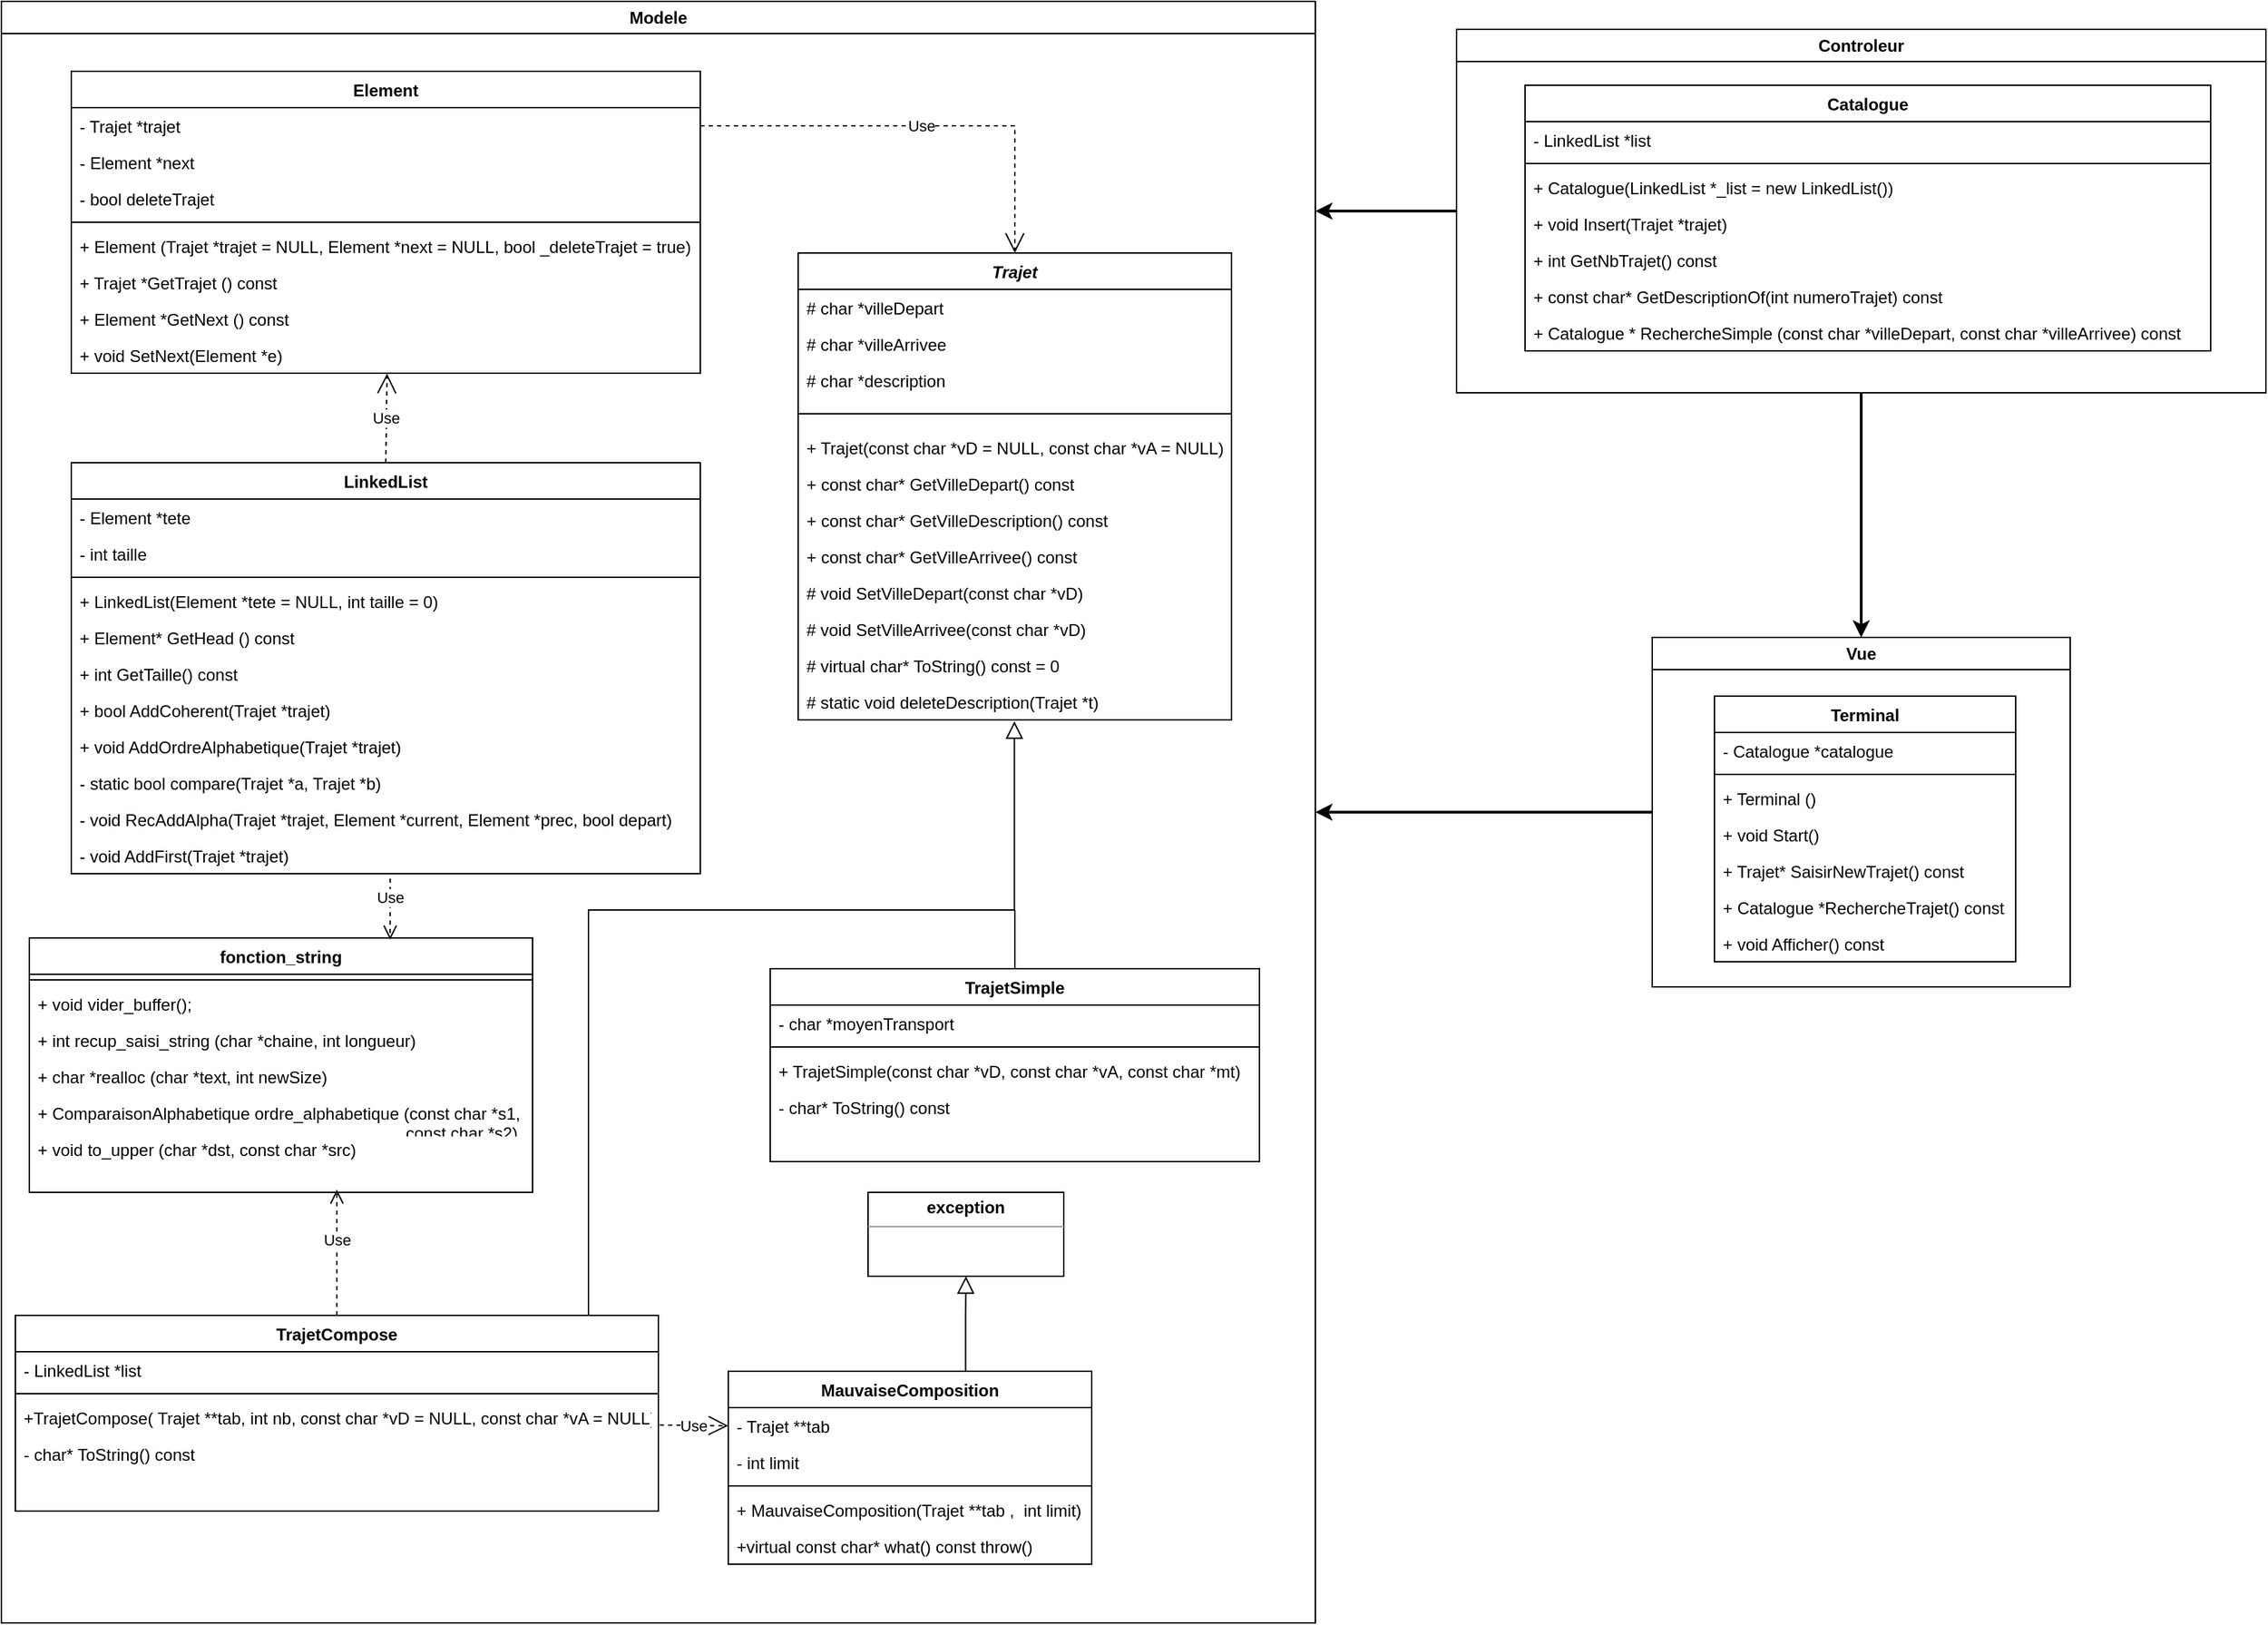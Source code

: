 <mxfile version="20.6.2" type="github">
  <diagram id="C5RBs43oDa-KdzZeNtuy" name="Page-1">
    <mxGraphModel dx="1917" dy="1293" grid="1" gridSize="10" guides="1" tooltips="1" connect="1" arrows="1" fold="1" page="1" pageScale="1" pageWidth="827" pageHeight="1169" math="0" shadow="0">
      <root>
        <mxCell id="WIyWlLk6GJQsqaUBKTNV-0" />
        <mxCell id="WIyWlLk6GJQsqaUBKTNV-1" parent="WIyWlLk6GJQsqaUBKTNV-0" />
        <mxCell id="O0NE5KoFi3yu0r8WQwXz-93" value="Modele" style="swimlane;whiteSpace=wrap;html=1;" parent="WIyWlLk6GJQsqaUBKTNV-1" vertex="1">
          <mxGeometry width="940" height="1160" as="geometry" />
        </mxCell>
        <mxCell id="zkfFHV4jXpPFQw0GAbJ--0" value="Trajet" style="swimlane;fontStyle=3;align=center;verticalAlign=top;childLayout=stackLayout;horizontal=1;startSize=26;horizontalStack=0;resizeParent=1;resizeLast=0;collapsible=1;marginBottom=0;rounded=0;shadow=0;strokeWidth=1;" parent="O0NE5KoFi3yu0r8WQwXz-93" vertex="1">
          <mxGeometry x="570" y="180" width="310" height="334" as="geometry">
            <mxRectangle x="230" y="140" width="160" height="26" as="alternateBounds" />
          </mxGeometry>
        </mxCell>
        <mxCell id="zkfFHV4jXpPFQw0GAbJ--1" value="# char *villeDepart" style="text;align=left;verticalAlign=top;spacingLeft=4;spacingRight=4;overflow=hidden;rotatable=0;points=[[0,0.5],[1,0.5]];portConstraint=eastwest;" parent="zkfFHV4jXpPFQw0GAbJ--0" vertex="1">
          <mxGeometry y="26" width="310" height="26" as="geometry" />
        </mxCell>
        <mxCell id="zkfFHV4jXpPFQw0GAbJ--2" value="# char *villeArrivee" style="text;align=left;verticalAlign=top;spacingLeft=4;spacingRight=4;overflow=hidden;rotatable=0;points=[[0,0.5],[1,0.5]];portConstraint=eastwest;rounded=0;shadow=0;html=0;" parent="zkfFHV4jXpPFQw0GAbJ--0" vertex="1">
          <mxGeometry y="52" width="310" height="26" as="geometry" />
        </mxCell>
        <mxCell id="O0NE5KoFi3yu0r8WQwXz-0" value="# char *description" style="text;align=left;verticalAlign=top;spacingLeft=4;spacingRight=4;overflow=hidden;rotatable=0;points=[[0,0.5],[1,0.5]];portConstraint=eastwest;rounded=0;shadow=0;html=0;" parent="zkfFHV4jXpPFQw0GAbJ--0" vertex="1">
          <mxGeometry y="78" width="310" height="26" as="geometry" />
        </mxCell>
        <mxCell id="zkfFHV4jXpPFQw0GAbJ--4" value="" style="line;html=1;strokeWidth=1;align=left;verticalAlign=middle;spacingTop=-1;spacingLeft=3;spacingRight=3;rotatable=0;labelPosition=right;points=[];portConstraint=eastwest;" parent="zkfFHV4jXpPFQw0GAbJ--0" vertex="1">
          <mxGeometry y="104" width="310" height="22" as="geometry" />
        </mxCell>
        <mxCell id="O0NE5KoFi3yu0r8WQwXz-17" value="+ Trajet(const char *vD = NULL, const char *vA = NULL)" style="text;align=left;verticalAlign=top;spacingLeft=4;spacingRight=4;overflow=hidden;rotatable=0;points=[[0,0.5],[1,0.5]];portConstraint=eastwest;" parent="zkfFHV4jXpPFQw0GAbJ--0" vertex="1">
          <mxGeometry y="126" width="310" height="26" as="geometry" />
        </mxCell>
        <mxCell id="zkfFHV4jXpPFQw0GAbJ--5" value="+ const char* GetVilleDepart() const" style="text;align=left;verticalAlign=top;spacingLeft=4;spacingRight=4;overflow=hidden;rotatable=0;points=[[0,0.5],[1,0.5]];portConstraint=eastwest;" parent="zkfFHV4jXpPFQw0GAbJ--0" vertex="1">
          <mxGeometry y="152" width="310" height="26" as="geometry" />
        </mxCell>
        <mxCell id="O0NE5KoFi3yu0r8WQwXz-16" value="+ const char* GetVilleDescription() const" style="text;align=left;verticalAlign=top;spacingLeft=4;spacingRight=4;overflow=hidden;rotatable=0;points=[[0,0.5],[1,0.5]];portConstraint=eastwest;" parent="zkfFHV4jXpPFQw0GAbJ--0" vertex="1">
          <mxGeometry y="178" width="310" height="26" as="geometry" />
        </mxCell>
        <mxCell id="O0NE5KoFi3yu0r8WQwXz-15" value="+ const char* GetVilleArrivee() const" style="text;align=left;verticalAlign=top;spacingLeft=4;spacingRight=4;overflow=hidden;rotatable=0;points=[[0,0.5],[1,0.5]];portConstraint=eastwest;" parent="zkfFHV4jXpPFQw0GAbJ--0" vertex="1">
          <mxGeometry y="204" width="310" height="26" as="geometry" />
        </mxCell>
        <mxCell id="O0NE5KoFi3yu0r8WQwXz-19" value="# void SetVilleDepart(const char *vD)" style="text;align=left;verticalAlign=top;spacingLeft=4;spacingRight=4;overflow=hidden;rotatable=0;points=[[0,0.5],[1,0.5]];portConstraint=eastwest;" parent="zkfFHV4jXpPFQw0GAbJ--0" vertex="1">
          <mxGeometry y="230" width="310" height="26" as="geometry" />
        </mxCell>
        <mxCell id="O0NE5KoFi3yu0r8WQwXz-20" value="# void SetVilleArrivee(const char *vD)" style="text;align=left;verticalAlign=top;spacingLeft=4;spacingRight=4;overflow=hidden;rotatable=0;points=[[0,0.5],[1,0.5]];portConstraint=eastwest;" parent="zkfFHV4jXpPFQw0GAbJ--0" vertex="1">
          <mxGeometry y="256" width="310" height="26" as="geometry" />
        </mxCell>
        <mxCell id="O0NE5KoFi3yu0r8WQwXz-18" value="# virtual char* ToString() const = 0" style="text;align=left;verticalAlign=top;spacingLeft=4;spacingRight=4;overflow=hidden;rotatable=0;points=[[0,0.5],[1,0.5]];portConstraint=eastwest;" parent="zkfFHV4jXpPFQw0GAbJ--0" vertex="1">
          <mxGeometry y="282" width="310" height="26" as="geometry" />
        </mxCell>
        <mxCell id="O0NE5KoFi3yu0r8WQwXz-21" value="# static void deleteDescription(Trajet *t)" style="text;align=left;verticalAlign=top;spacingLeft=4;spacingRight=4;overflow=hidden;rotatable=0;points=[[0,0.5],[1,0.5]];portConstraint=eastwest;" parent="zkfFHV4jXpPFQw0GAbJ--0" vertex="1">
          <mxGeometry y="308" width="310" height="26" as="geometry" />
        </mxCell>
        <mxCell id="f7l-6d_Razl2nAT0lJEb-12" value="Element" style="swimlane;fontStyle=1;childLayout=stackLayout;horizontal=1;startSize=26;fillColor=none;horizontalStack=0;resizeParent=1;resizeParentMax=0;resizeLast=0;collapsible=1;marginBottom=0;" parent="O0NE5KoFi3yu0r8WQwXz-93" vertex="1">
          <mxGeometry x="50" y="50" width="450" height="216" as="geometry" />
        </mxCell>
        <mxCell id="f7l-6d_Razl2nAT0lJEb-13" value="- Trajet *trajet" style="text;strokeColor=none;fillColor=none;align=left;verticalAlign=top;spacingLeft=4;spacingRight=4;overflow=hidden;rotatable=0;points=[[0,0.5],[1,0.5]];portConstraint=eastwest;" parent="f7l-6d_Razl2nAT0lJEb-12" vertex="1">
          <mxGeometry y="26" width="450" height="26" as="geometry" />
        </mxCell>
        <mxCell id="f7l-6d_Razl2nAT0lJEb-14" value="- Element *next" style="text;strokeColor=none;fillColor=none;align=left;verticalAlign=top;spacingLeft=4;spacingRight=4;overflow=hidden;rotatable=0;points=[[0,0.5],[1,0.5]];portConstraint=eastwest;" parent="f7l-6d_Razl2nAT0lJEb-12" vertex="1">
          <mxGeometry y="52" width="450" height="26" as="geometry" />
        </mxCell>
        <mxCell id="duuAoM62fT6uJUBXNvHZ-1" value="- bool deleteTrajet&#xa;" style="text;strokeColor=none;fillColor=none;align=left;verticalAlign=top;spacingLeft=4;spacingRight=4;overflow=hidden;rotatable=0;points=[[0,0.5],[1,0.5]];portConstraint=eastwest;" parent="f7l-6d_Razl2nAT0lJEb-12" vertex="1">
          <mxGeometry y="78" width="450" height="26" as="geometry" />
        </mxCell>
        <mxCell id="O0NE5KoFi3yu0r8WQwXz-45" value="" style="line;strokeWidth=1;fillColor=none;align=left;verticalAlign=middle;spacingTop=-1;spacingLeft=3;spacingRight=3;rotatable=0;labelPosition=right;points=[];portConstraint=eastwest;strokeColor=inherit;" parent="f7l-6d_Razl2nAT0lJEb-12" vertex="1">
          <mxGeometry y="104" width="450" height="8" as="geometry" />
        </mxCell>
        <mxCell id="O0NE5KoFi3yu0r8WQwXz-49" value="+ Element (Trajet *trajet = NULL, Element *next = NULL, bool _deleteTrajet = true)" style="text;strokeColor=none;fillColor=none;align=left;verticalAlign=top;spacingLeft=4;spacingRight=4;overflow=hidden;rotatable=0;points=[[0,0.5],[1,0.5]];portConstraint=eastwest;" parent="f7l-6d_Razl2nAT0lJEb-12" vertex="1">
          <mxGeometry y="112" width="450" height="26" as="geometry" />
        </mxCell>
        <mxCell id="O0NE5KoFi3yu0r8WQwXz-46" value="+ Trajet *GetTrajet () const" style="text;strokeColor=none;fillColor=none;align=left;verticalAlign=top;spacingLeft=4;spacingRight=4;overflow=hidden;rotatable=0;points=[[0,0.5],[1,0.5]];portConstraint=eastwest;" parent="f7l-6d_Razl2nAT0lJEb-12" vertex="1">
          <mxGeometry y="138" width="450" height="26" as="geometry" />
        </mxCell>
        <mxCell id="O0NE5KoFi3yu0r8WQwXz-47" value="+ Element *GetNext () const" style="text;strokeColor=none;fillColor=none;align=left;verticalAlign=top;spacingLeft=4;spacingRight=4;overflow=hidden;rotatable=0;points=[[0,0.5],[1,0.5]];portConstraint=eastwest;" parent="f7l-6d_Razl2nAT0lJEb-12" vertex="1">
          <mxGeometry y="164" width="450" height="26" as="geometry" />
        </mxCell>
        <mxCell id="O0NE5KoFi3yu0r8WQwXz-48" value="+ void SetNext(Element *e)" style="text;strokeColor=none;fillColor=none;align=left;verticalAlign=top;spacingLeft=4;spacingRight=4;overflow=hidden;rotatable=0;points=[[0,0.5],[1,0.5]];portConstraint=eastwest;" parent="f7l-6d_Razl2nAT0lJEb-12" vertex="1">
          <mxGeometry y="190" width="450" height="26" as="geometry" />
        </mxCell>
        <mxCell id="_1XTQ48sJKV1QXLlIize-3" value="Use" style="endArrow=open;endSize=12;dashed=1;html=1;rounded=0;exitX=1;exitY=0.5;exitDx=0;exitDy=0;entryX=0.5;entryY=0;entryDx=0;entryDy=0;" parent="O0NE5KoFi3yu0r8WQwXz-93" source="f7l-6d_Razl2nAT0lJEb-13" target="zkfFHV4jXpPFQw0GAbJ--0" edge="1">
          <mxGeometry width="160" relative="1" as="geometry">
            <mxPoint x="510" y="450" as="sourcePoint" />
            <mxPoint x="725" y="109" as="targetPoint" />
            <Array as="points">
              <mxPoint x="725" y="89" />
            </Array>
          </mxGeometry>
        </mxCell>
        <mxCell id="O0NE5KoFi3yu0r8WQwXz-34" value="&lt;p style=&quot;margin:0px;margin-top:4px;text-align:center;&quot;&gt;&lt;b&gt;exception&lt;/b&gt;&lt;br&gt;&lt;/p&gt;&lt;hr size=&quot;1&quot;&gt;&lt;div style=&quot;height:2px;&quot;&gt;&lt;/div&gt;" style="verticalAlign=top;align=left;overflow=fill;fontSize=12;fontFamily=Helvetica;html=1;" parent="O0NE5KoFi3yu0r8WQwXz-93" vertex="1">
          <mxGeometry x="620" y="852" width="140" height="60" as="geometry" />
        </mxCell>
        <mxCell id="zkfFHV4jXpPFQw0GAbJ--6" value="TrajetSimple&#xa;" style="swimlane;fontStyle=1;align=center;verticalAlign=top;childLayout=stackLayout;horizontal=1;startSize=26;horizontalStack=0;resizeParent=1;resizeLast=0;collapsible=1;marginBottom=0;rounded=0;shadow=0;strokeWidth=1;" parent="O0NE5KoFi3yu0r8WQwXz-93" vertex="1">
          <mxGeometry x="550" y="692" width="350" height="138" as="geometry">
            <mxRectangle x="130" y="380" width="160" height="26" as="alternateBounds" />
          </mxGeometry>
        </mxCell>
        <mxCell id="zkfFHV4jXpPFQw0GAbJ--7" value="- char *moyenTransport" style="text;align=left;verticalAlign=top;spacingLeft=4;spacingRight=4;overflow=hidden;rotatable=0;points=[[0,0.5],[1,0.5]];portConstraint=eastwest;" parent="zkfFHV4jXpPFQw0GAbJ--6" vertex="1">
          <mxGeometry y="26" width="350" height="26" as="geometry" />
        </mxCell>
        <mxCell id="zkfFHV4jXpPFQw0GAbJ--9" value="" style="line;html=1;strokeWidth=1;align=left;verticalAlign=middle;spacingTop=-1;spacingLeft=3;spacingRight=3;rotatable=0;labelPosition=right;points=[];portConstraint=eastwest;" parent="zkfFHV4jXpPFQw0GAbJ--6" vertex="1">
          <mxGeometry y="52" width="350" height="8" as="geometry" />
        </mxCell>
        <mxCell id="zkfFHV4jXpPFQw0GAbJ--11" value="+ TrajetSimple(const char *vD, const char *vA, const char *mt)" style="text;align=left;verticalAlign=top;spacingLeft=4;spacingRight=4;overflow=hidden;rotatable=0;points=[[0,0.5],[1,0.5]];portConstraint=eastwest;" parent="zkfFHV4jXpPFQw0GAbJ--6" vertex="1">
          <mxGeometry y="60" width="350" height="26" as="geometry" />
        </mxCell>
        <mxCell id="O0NE5KoFi3yu0r8WQwXz-22" value="- char* ToString() const" style="text;align=left;verticalAlign=top;spacingLeft=4;spacingRight=4;overflow=hidden;rotatable=0;points=[[0,0.5],[1,0.5]];portConstraint=eastwest;" parent="zkfFHV4jXpPFQw0GAbJ--6" vertex="1">
          <mxGeometry y="86" width="350" height="26" as="geometry" />
        </mxCell>
        <mxCell id="zkfFHV4jXpPFQw0GAbJ--13" value="TrajetCompose" style="swimlane;fontStyle=1;align=center;verticalAlign=top;childLayout=stackLayout;horizontal=1;startSize=26;horizontalStack=0;resizeParent=1;resizeLast=0;collapsible=1;marginBottom=0;rounded=0;shadow=0;strokeWidth=1;" parent="O0NE5KoFi3yu0r8WQwXz-93" vertex="1">
          <mxGeometry x="10" y="940" width="460" height="140" as="geometry">
            <mxRectangle x="330" y="360" width="170" height="26" as="alternateBounds" />
          </mxGeometry>
        </mxCell>
        <mxCell id="zkfFHV4jXpPFQw0GAbJ--14" value="- LinkedList *list" style="text;align=left;verticalAlign=top;spacingLeft=4;spacingRight=4;overflow=hidden;rotatable=0;points=[[0,0.5],[1,0.5]];portConstraint=eastwest;" parent="zkfFHV4jXpPFQw0GAbJ--13" vertex="1">
          <mxGeometry y="26" width="460" height="26" as="geometry" />
        </mxCell>
        <mxCell id="zkfFHV4jXpPFQw0GAbJ--15" value="" style="line;html=1;strokeWidth=1;align=left;verticalAlign=middle;spacingTop=-1;spacingLeft=3;spacingRight=3;rotatable=0;labelPosition=right;points=[];portConstraint=eastwest;" parent="zkfFHV4jXpPFQw0GAbJ--13" vertex="1">
          <mxGeometry y="52" width="460" height="8" as="geometry" />
        </mxCell>
        <mxCell id="f7l-6d_Razl2nAT0lJEb-27" value="+TrajetCompose( Trajet **tab, int nb, const char *vD = NULL, const char *vA = NULL)" style="text;align=left;verticalAlign=top;spacingLeft=4;spacingRight=4;overflow=hidden;rotatable=0;points=[[0,0.5],[1,0.5]];portConstraint=eastwest;" parent="zkfFHV4jXpPFQw0GAbJ--13" vertex="1">
          <mxGeometry y="60" width="460" height="26" as="geometry" />
        </mxCell>
        <mxCell id="O0NE5KoFi3yu0r8WQwXz-23" value="- char* ToString() const" style="text;align=left;verticalAlign=top;spacingLeft=4;spacingRight=4;overflow=hidden;rotatable=0;points=[[0,0.5],[1,0.5]];portConstraint=eastwest;" parent="zkfFHV4jXpPFQw0GAbJ--13" vertex="1">
          <mxGeometry y="86" width="460" height="26" as="geometry" />
        </mxCell>
        <mxCell id="zkfFHV4jXpPFQw0GAbJ--16" value="" style="endArrow=block;endSize=10;endFill=0;shadow=0;strokeWidth=1;rounded=0;edgeStyle=elbowEdgeStyle;elbow=vertical;entryX=0.499;entryY=1.04;entryDx=0;entryDy=0;entryPerimeter=0;" parent="O0NE5KoFi3yu0r8WQwXz-93" source="zkfFHV4jXpPFQw0GAbJ--13" target="O0NE5KoFi3yu0r8WQwXz-21" edge="1">
          <mxGeometry width="160" relative="1" as="geometry">
            <mxPoint x="210" y="533" as="sourcePoint" />
            <mxPoint x="725" y="520" as="targetPoint" />
            <Array as="points">
              <mxPoint x="420" y="650" />
              <mxPoint x="650" y="650" />
            </Array>
          </mxGeometry>
        </mxCell>
        <mxCell id="O0NE5KoFi3yu0r8WQwXz-25" value="MauvaiseComposition" style="swimlane;fontStyle=1;align=center;verticalAlign=top;childLayout=stackLayout;horizontal=1;startSize=26;horizontalStack=0;resizeParent=1;resizeParentMax=0;resizeLast=0;collapsible=1;marginBottom=0;" parent="O0NE5KoFi3yu0r8WQwXz-93" vertex="1">
          <mxGeometry x="520" y="980" width="260" height="138" as="geometry" />
        </mxCell>
        <mxCell id="O0NE5KoFi3yu0r8WQwXz-26" value="- Trajet **tab" style="text;strokeColor=none;fillColor=none;align=left;verticalAlign=top;spacingLeft=4;spacingRight=4;overflow=hidden;rotatable=0;points=[[0,0.5],[1,0.5]];portConstraint=eastwest;" parent="O0NE5KoFi3yu0r8WQwXz-25" vertex="1">
          <mxGeometry y="26" width="260" height="26" as="geometry" />
        </mxCell>
        <mxCell id="O0NE5KoFi3yu0r8WQwXz-29" value="- int limit" style="text;strokeColor=none;fillColor=none;align=left;verticalAlign=top;spacingLeft=4;spacingRight=4;overflow=hidden;rotatable=0;points=[[0,0.5],[1,0.5]];portConstraint=eastwest;" parent="O0NE5KoFi3yu0r8WQwXz-25" vertex="1">
          <mxGeometry y="52" width="260" height="26" as="geometry" />
        </mxCell>
        <mxCell id="O0NE5KoFi3yu0r8WQwXz-27" value="" style="line;strokeWidth=1;fillColor=none;align=left;verticalAlign=middle;spacingTop=-1;spacingLeft=3;spacingRight=3;rotatable=0;labelPosition=right;points=[];portConstraint=eastwest;strokeColor=inherit;" parent="O0NE5KoFi3yu0r8WQwXz-25" vertex="1">
          <mxGeometry y="78" width="260" height="8" as="geometry" />
        </mxCell>
        <mxCell id="O0NE5KoFi3yu0r8WQwXz-28" value="+ MauvaiseComposition(Trajet **tab ,  int limit)" style="text;strokeColor=none;fillColor=none;align=left;verticalAlign=top;spacingLeft=4;spacingRight=4;overflow=hidden;rotatable=0;points=[[0,0.5],[1,0.5]];portConstraint=eastwest;" parent="O0NE5KoFi3yu0r8WQwXz-25" vertex="1">
          <mxGeometry y="86" width="260" height="26" as="geometry" />
        </mxCell>
        <mxCell id="O0NE5KoFi3yu0r8WQwXz-30" value="+virtual const char* what() const throw()" style="text;strokeColor=none;fillColor=none;align=left;verticalAlign=top;spacingLeft=4;spacingRight=4;overflow=hidden;rotatable=0;points=[[0,0.5],[1,0.5]];portConstraint=eastwest;" parent="O0NE5KoFi3yu0r8WQwXz-25" vertex="1">
          <mxGeometry y="112" width="260" height="26" as="geometry" />
        </mxCell>
        <mxCell id="O0NE5KoFi3yu0r8WQwXz-24" value="Use" style="endArrow=open;endSize=12;dashed=1;html=1;rounded=0;exitX=1.002;exitY=0.708;exitDx=0;exitDy=0;entryX=0;entryY=0.5;entryDx=0;entryDy=0;exitPerimeter=0;" parent="O0NE5KoFi3yu0r8WQwXz-93" source="f7l-6d_Razl2nAT0lJEb-27" target="O0NE5KoFi3yu0r8WQwXz-26" edge="1">
          <mxGeometry width="160" relative="1" as="geometry">
            <mxPoint x="270" y="990" as="sourcePoint" />
            <mxPoint x="560" y="880" as="targetPoint" />
          </mxGeometry>
        </mxCell>
        <mxCell id="lW2ZTZLf3s0_c4WYZgds-11" value="fonction_string" style="swimlane;fontStyle=1;align=center;verticalAlign=top;childLayout=stackLayout;horizontal=1;startSize=26;horizontalStack=0;resizeParent=1;resizeLast=0;collapsible=1;marginBottom=0;rounded=0;shadow=0;strokeWidth=1;" vertex="1" parent="O0NE5KoFi3yu0r8WQwXz-93">
          <mxGeometry x="20" y="670" width="360" height="182" as="geometry">
            <mxRectangle x="130" y="380" width="160" height="26" as="alternateBounds" />
          </mxGeometry>
        </mxCell>
        <mxCell id="lW2ZTZLf3s0_c4WYZgds-13" value="" style="line;html=1;strokeWidth=1;align=left;verticalAlign=middle;spacingTop=-1;spacingLeft=3;spacingRight=3;rotatable=0;labelPosition=right;points=[];portConstraint=eastwest;" vertex="1" parent="lW2ZTZLf3s0_c4WYZgds-11">
          <mxGeometry y="26" width="360" height="8" as="geometry" />
        </mxCell>
        <mxCell id="lW2ZTZLf3s0_c4WYZgds-14" value="+ void vider_buffer();" style="text;align=left;verticalAlign=top;spacingLeft=4;spacingRight=4;overflow=hidden;rotatable=0;points=[[0,0.5],[1,0.5]];portConstraint=eastwest;" vertex="1" parent="lW2ZTZLf3s0_c4WYZgds-11">
          <mxGeometry y="34" width="360" height="26" as="geometry" />
        </mxCell>
        <mxCell id="lW2ZTZLf3s0_c4WYZgds-15" value="+ int recup_saisi_string (char *chaine, int longueur)" style="text;align=left;verticalAlign=top;spacingLeft=4;spacingRight=4;overflow=hidden;rotatable=0;points=[[0,0.5],[1,0.5]];portConstraint=eastwest;" vertex="1" parent="lW2ZTZLf3s0_c4WYZgds-11">
          <mxGeometry y="60" width="360" height="26" as="geometry" />
        </mxCell>
        <mxCell id="lW2ZTZLf3s0_c4WYZgds-16" value="+ char *realloc (char *text, int newSize)" style="text;align=left;verticalAlign=top;spacingLeft=4;spacingRight=4;overflow=hidden;rotatable=0;points=[[0,0.5],[1,0.5]];portConstraint=eastwest;" vertex="1" parent="lW2ZTZLf3s0_c4WYZgds-11">
          <mxGeometry y="86" width="360" height="26" as="geometry" />
        </mxCell>
        <mxCell id="lW2ZTZLf3s0_c4WYZgds-17" value="+ ComparaisonAlphabetique ordre_alphabetique (const char *s1,&#xa;                                                                               const char *s2)" style="text;align=left;verticalAlign=top;spacingLeft=4;spacingRight=4;overflow=hidden;rotatable=0;points=[[0,0.5],[1,0.5]];portConstraint=eastwest;" vertex="1" parent="lW2ZTZLf3s0_c4WYZgds-11">
          <mxGeometry y="112" width="360" height="26" as="geometry" />
        </mxCell>
        <mxCell id="lW2ZTZLf3s0_c4WYZgds-18" value="+ void to_upper (char *dst, const char *src)" style="text;align=left;verticalAlign=top;spacingLeft=4;spacingRight=4;overflow=hidden;rotatable=0;points=[[0,0.5],[1,0.5]];portConstraint=eastwest;" vertex="1" parent="lW2ZTZLf3s0_c4WYZgds-11">
          <mxGeometry y="138" width="360" height="26" as="geometry" />
        </mxCell>
        <mxCell id="f7l-6d_Razl2nAT0lJEb-8" value="LinkedList" style="swimlane;fontStyle=1;align=center;verticalAlign=top;childLayout=stackLayout;horizontal=1;startSize=26;horizontalStack=0;resizeParent=1;resizeParentMax=0;resizeLast=0;collapsible=1;marginBottom=0;" parent="O0NE5KoFi3yu0r8WQwXz-93" vertex="1">
          <mxGeometry x="50" y="330" width="450" height="294" as="geometry" />
        </mxCell>
        <mxCell id="f7l-6d_Razl2nAT0lJEb-9" value="- Element *tete" style="text;strokeColor=none;fillColor=none;align=left;verticalAlign=top;spacingLeft=4;spacingRight=4;overflow=hidden;rotatable=0;points=[[0,0.5],[1,0.5]];portConstraint=eastwest;" parent="f7l-6d_Razl2nAT0lJEb-8" vertex="1">
          <mxGeometry y="26" width="450" height="26" as="geometry" />
        </mxCell>
        <mxCell id="f7l-6d_Razl2nAT0lJEb-21" value="- int taille" style="text;strokeColor=none;fillColor=none;align=left;verticalAlign=top;spacingLeft=4;spacingRight=4;overflow=hidden;rotatable=0;points=[[0,0.5],[1,0.5]];portConstraint=eastwest;" parent="f7l-6d_Razl2nAT0lJEb-8" vertex="1">
          <mxGeometry y="52" width="450" height="26" as="geometry" />
        </mxCell>
        <mxCell id="f7l-6d_Razl2nAT0lJEb-10" value="" style="line;strokeWidth=1;fillColor=none;align=left;verticalAlign=middle;spacingTop=-1;spacingLeft=3;spacingRight=3;rotatable=0;labelPosition=right;points=[];portConstraint=eastwest;strokeColor=inherit;" parent="f7l-6d_Razl2nAT0lJEb-8" vertex="1">
          <mxGeometry y="78" width="450" height="8" as="geometry" />
        </mxCell>
        <mxCell id="f7l-6d_Razl2nAT0lJEb-11" value="+ LinkedList(Element *tete = NULL, int taille = 0)" style="text;strokeColor=none;fillColor=none;align=left;verticalAlign=top;spacingLeft=4;spacingRight=4;overflow=hidden;rotatable=0;points=[[0,0.5],[1,0.5]];portConstraint=eastwest;" parent="f7l-6d_Razl2nAT0lJEb-8" vertex="1">
          <mxGeometry y="86" width="450" height="26" as="geometry" />
        </mxCell>
        <mxCell id="O0NE5KoFi3yu0r8WQwXz-41" value="+ Element* GetHead () const" style="text;strokeColor=none;fillColor=none;align=left;verticalAlign=top;spacingLeft=4;spacingRight=4;overflow=hidden;rotatable=0;points=[[0,0.5],[1,0.5]];portConstraint=eastwest;" parent="f7l-6d_Razl2nAT0lJEb-8" vertex="1">
          <mxGeometry y="112" width="450" height="26" as="geometry" />
        </mxCell>
        <mxCell id="O0NE5KoFi3yu0r8WQwXz-40" value="+ int GetTaille() const" style="text;strokeColor=none;fillColor=none;align=left;verticalAlign=top;spacingLeft=4;spacingRight=4;overflow=hidden;rotatable=0;points=[[0,0.5],[1,0.5]];portConstraint=eastwest;" parent="f7l-6d_Razl2nAT0lJEb-8" vertex="1">
          <mxGeometry y="138" width="450" height="26" as="geometry" />
        </mxCell>
        <mxCell id="O0NE5KoFi3yu0r8WQwXz-38" value="+ bool AddCoherent(Trajet *trajet)" style="text;strokeColor=none;fillColor=none;align=left;verticalAlign=top;spacingLeft=4;spacingRight=4;overflow=hidden;rotatable=0;points=[[0,0.5],[1,0.5]];portConstraint=eastwest;" parent="f7l-6d_Razl2nAT0lJEb-8" vertex="1">
          <mxGeometry y="164" width="450" height="26" as="geometry" />
        </mxCell>
        <mxCell id="O0NE5KoFi3yu0r8WQwXz-39" value="+ void AddOrdreAlphabetique(Trajet *trajet)" style="text;strokeColor=none;fillColor=none;align=left;verticalAlign=top;spacingLeft=4;spacingRight=4;overflow=hidden;rotatable=0;points=[[0,0.5],[1,0.5]];portConstraint=eastwest;" parent="f7l-6d_Razl2nAT0lJEb-8" vertex="1">
          <mxGeometry y="190" width="450" height="26" as="geometry" />
        </mxCell>
        <mxCell id="O0NE5KoFi3yu0r8WQwXz-43" value="- static bool compare(Trajet *a, Trajet *b)" style="text;strokeColor=none;fillColor=none;align=left;verticalAlign=top;spacingLeft=4;spacingRight=4;overflow=hidden;rotatable=0;points=[[0,0.5],[1,0.5]];portConstraint=eastwest;" parent="f7l-6d_Razl2nAT0lJEb-8" vertex="1">
          <mxGeometry y="216" width="450" height="26" as="geometry" />
        </mxCell>
        <mxCell id="O0NE5KoFi3yu0r8WQwXz-42" value="- void RecAddAlpha(Trajet *trajet, Element *current, Element *prec, bool depart)" style="text;strokeColor=none;fillColor=none;align=left;verticalAlign=top;spacingLeft=4;spacingRight=4;overflow=hidden;rotatable=0;points=[[0,0.5],[1,0.5]];portConstraint=eastwest;" parent="f7l-6d_Razl2nAT0lJEb-8" vertex="1">
          <mxGeometry y="242" width="450" height="26" as="geometry" />
        </mxCell>
        <mxCell id="O0NE5KoFi3yu0r8WQwXz-44" value="- void AddFirst(Trajet *trajet)" style="text;strokeColor=none;fillColor=none;align=left;verticalAlign=top;spacingLeft=4;spacingRight=4;overflow=hidden;rotatable=0;points=[[0,0.5],[1,0.5]];portConstraint=eastwest;" parent="f7l-6d_Razl2nAT0lJEb-8" vertex="1">
          <mxGeometry y="268" width="450" height="26" as="geometry" />
        </mxCell>
        <mxCell id="lW2ZTZLf3s0_c4WYZgds-26" value="Use" style="endArrow=open;endSize=12;dashed=1;html=1;rounded=0;exitX=0.5;exitY=0;exitDx=0;exitDy=0;entryX=0.502;entryY=1.01;entryDx=0;entryDy=0;entryPerimeter=0;" edge="1" parent="O0NE5KoFi3yu0r8WQwXz-93" source="f7l-6d_Razl2nAT0lJEb-8" target="O0NE5KoFi3yu0r8WQwXz-48">
          <mxGeometry width="160" relative="1" as="geometry">
            <mxPoint x="230" y="300" as="sourcePoint" />
            <mxPoint x="275" y="280" as="targetPoint" />
            <Array as="points" />
          </mxGeometry>
        </mxCell>
        <mxCell id="lW2ZTZLf3s0_c4WYZgds-27" style="edgeStyle=none;rounded=0;orthogonalLoop=1;jettySize=auto;html=1;exitX=0.25;exitY=0;exitDx=0;exitDy=0;" edge="1" parent="O0NE5KoFi3yu0r8WQwXz-93" source="zkfFHV4jXpPFQw0GAbJ--13" target="zkfFHV4jXpPFQw0GAbJ--13">
          <mxGeometry relative="1" as="geometry" />
        </mxCell>
        <mxCell id="lW2ZTZLf3s0_c4WYZgds-38" value="Use" style="html=1;verticalAlign=bottom;endArrow=open;dashed=1;endSize=8;rounded=0;exitX=0.507;exitY=1.135;exitDx=0;exitDy=0;exitPerimeter=0;entryX=0.717;entryY=0.007;entryDx=0;entryDy=0;entryPerimeter=0;" edge="1" parent="O0NE5KoFi3yu0r8WQwXz-93" source="O0NE5KoFi3yu0r8WQwXz-44" target="lW2ZTZLf3s0_c4WYZgds-11">
          <mxGeometry relative="1" as="geometry">
            <mxPoint x="450" y="650" as="sourcePoint" />
            <mxPoint x="370" y="650" as="targetPoint" />
          </mxGeometry>
        </mxCell>
        <mxCell id="lW2ZTZLf3s0_c4WYZgds-40" value="" style="endArrow=block;endSize=10;endFill=0;shadow=0;strokeWidth=1;rounded=0;edgeStyle=elbowEdgeStyle;elbow=vertical;entryX=0.5;entryY=1;entryDx=0;entryDy=0;exitX=0.653;exitY=-0.004;exitDx=0;exitDy=0;exitPerimeter=0;" edge="1" parent="O0NE5KoFi3yu0r8WQwXz-93" source="O0NE5KoFi3yu0r8WQwXz-25" target="O0NE5KoFi3yu0r8WQwXz-34">
          <mxGeometry width="160" relative="1" as="geometry">
            <mxPoint x="700" y="1335" as="sourcePoint" />
            <mxPoint x="760" y="940" as="targetPoint" />
            <Array as="points">
              <mxPoint x="700" y="940" />
              <mxPoint x="620" y="1044.96" />
            </Array>
          </mxGeometry>
        </mxCell>
        <mxCell id="O0NE5KoFi3yu0r8WQwXz-94" value="Controleur" style="swimlane;whiteSpace=wrap;html=1;" parent="WIyWlLk6GJQsqaUBKTNV-1" vertex="1">
          <mxGeometry x="1041" y="20" width="579" height="260" as="geometry" />
        </mxCell>
        <mxCell id="f7l-6d_Razl2nAT0lJEb-22" value="Catalogue" style="swimlane;fontStyle=1;align=center;verticalAlign=top;childLayout=stackLayout;horizontal=1;startSize=26;horizontalStack=0;resizeParent=1;resizeParentMax=0;resizeLast=0;collapsible=1;marginBottom=0;" parent="O0NE5KoFi3yu0r8WQwXz-94" vertex="1">
          <mxGeometry x="49" y="40" width="490.5" height="190" as="geometry" />
        </mxCell>
        <mxCell id="f7l-6d_Razl2nAT0lJEb-23" value="- LinkedList *list&#xa;" style="text;strokeColor=none;fillColor=none;align=left;verticalAlign=top;spacingLeft=4;spacingRight=4;overflow=hidden;rotatable=0;points=[[0,0.5],[1,0.5]];portConstraint=eastwest;" parent="f7l-6d_Razl2nAT0lJEb-22" vertex="1">
          <mxGeometry y="26" width="490.5" height="26" as="geometry" />
        </mxCell>
        <mxCell id="f7l-6d_Razl2nAT0lJEb-24" value="" style="line;strokeWidth=1;fillColor=none;align=left;verticalAlign=middle;spacingTop=-1;spacingLeft=3;spacingRight=3;rotatable=0;labelPosition=right;points=[];portConstraint=eastwest;strokeColor=inherit;" parent="f7l-6d_Razl2nAT0lJEb-22" vertex="1">
          <mxGeometry y="52" width="490.5" height="8" as="geometry" />
        </mxCell>
        <mxCell id="f7l-6d_Razl2nAT0lJEb-25" value="+ Catalogue(LinkedList *_list = new LinkedList())" style="text;strokeColor=none;fillColor=none;align=left;verticalAlign=top;spacingLeft=4;spacingRight=4;overflow=hidden;rotatable=0;points=[[0,0.5],[1,0.5]];portConstraint=eastwest;" parent="f7l-6d_Razl2nAT0lJEb-22" vertex="1">
          <mxGeometry y="60" width="490.5" height="26" as="geometry" />
        </mxCell>
        <mxCell id="O0NE5KoFi3yu0r8WQwXz-51" value="+ void Insert(Trajet *trajet)" style="text;strokeColor=none;fillColor=none;align=left;verticalAlign=top;spacingLeft=4;spacingRight=4;overflow=hidden;rotatable=0;points=[[0,0.5],[1,0.5]];portConstraint=eastwest;" parent="f7l-6d_Razl2nAT0lJEb-22" vertex="1">
          <mxGeometry y="86" width="490.5" height="26" as="geometry" />
        </mxCell>
        <mxCell id="O0NE5KoFi3yu0r8WQwXz-52" value="+ int GetNbTrajet() const" style="text;strokeColor=none;fillColor=none;align=left;verticalAlign=top;spacingLeft=4;spacingRight=4;overflow=hidden;rotatable=0;points=[[0,0.5],[1,0.5]];portConstraint=eastwest;" parent="f7l-6d_Razl2nAT0lJEb-22" vertex="1">
          <mxGeometry y="112" width="490.5" height="26" as="geometry" />
        </mxCell>
        <mxCell id="O0NE5KoFi3yu0r8WQwXz-53" value="+ const char* GetDescriptionOf(int numeroTrajet) const" style="text;strokeColor=none;fillColor=none;align=left;verticalAlign=top;spacingLeft=4;spacingRight=4;overflow=hidden;rotatable=0;points=[[0,0.5],[1,0.5]];portConstraint=eastwest;" parent="f7l-6d_Razl2nAT0lJEb-22" vertex="1">
          <mxGeometry y="138" width="490.5" height="26" as="geometry" />
        </mxCell>
        <mxCell id="duuAoM62fT6uJUBXNvHZ-0" value="+ Catalogue * RechercheSimple (const char *villeDepart, const char *villeArrivee) const&#xa;" style="text;strokeColor=none;fillColor=none;align=left;verticalAlign=top;spacingLeft=4;spacingRight=4;overflow=hidden;rotatable=0;points=[[0,0.5],[1,0.5]];portConstraint=eastwest;" parent="f7l-6d_Razl2nAT0lJEb-22" vertex="1">
          <mxGeometry y="164" width="490.5" height="26" as="geometry" />
        </mxCell>
        <mxCell id="O0NE5KoFi3yu0r8WQwXz-95" value="Vue" style="swimlane;whiteSpace=wrap;html=1;" parent="WIyWlLk6GJQsqaUBKTNV-1" vertex="1">
          <mxGeometry x="1181" y="455" width="299" height="250" as="geometry" />
        </mxCell>
        <mxCell id="O0NE5KoFi3yu0r8WQwXz-55" value="Terminal" style="swimlane;fontStyle=1;align=center;verticalAlign=top;childLayout=stackLayout;horizontal=1;startSize=26;horizontalStack=0;resizeParent=1;resizeParentMax=0;resizeLast=0;collapsible=1;marginBottom=0;" parent="O0NE5KoFi3yu0r8WQwXz-95" vertex="1">
          <mxGeometry x="44.5" y="42" width="215.5" height="190" as="geometry">
            <mxRectangle x="940" y="680" width="90" height="30" as="alternateBounds" />
          </mxGeometry>
        </mxCell>
        <mxCell id="O0NE5KoFi3yu0r8WQwXz-56" value="- Catalogue *catalogue" style="text;strokeColor=none;fillColor=none;align=left;verticalAlign=top;spacingLeft=4;spacingRight=4;overflow=hidden;rotatable=0;points=[[0,0.5],[1,0.5]];portConstraint=eastwest;" parent="O0NE5KoFi3yu0r8WQwXz-55" vertex="1">
          <mxGeometry y="26" width="215.5" height="26" as="geometry" />
        </mxCell>
        <mxCell id="O0NE5KoFi3yu0r8WQwXz-57" value="" style="line;strokeWidth=1;fillColor=none;align=left;verticalAlign=middle;spacingTop=-1;spacingLeft=3;spacingRight=3;rotatable=0;labelPosition=right;points=[];portConstraint=eastwest;strokeColor=inherit;" parent="O0NE5KoFi3yu0r8WQwXz-55" vertex="1">
          <mxGeometry y="52" width="215.5" height="8" as="geometry" />
        </mxCell>
        <mxCell id="O0NE5KoFi3yu0r8WQwXz-58" value="+ Terminal ()" style="text;strokeColor=none;fillColor=none;align=left;verticalAlign=top;spacingLeft=4;spacingRight=4;overflow=hidden;rotatable=0;points=[[0,0.5],[1,0.5]];portConstraint=eastwest;" parent="O0NE5KoFi3yu0r8WQwXz-55" vertex="1">
          <mxGeometry y="60" width="215.5" height="26" as="geometry" />
        </mxCell>
        <mxCell id="O0NE5KoFi3yu0r8WQwXz-59" value="+ void Start() " style="text;strokeColor=none;fillColor=none;align=left;verticalAlign=top;spacingLeft=4;spacingRight=4;overflow=hidden;rotatable=0;points=[[0,0.5],[1,0.5]];portConstraint=eastwest;" parent="O0NE5KoFi3yu0r8WQwXz-55" vertex="1">
          <mxGeometry y="86" width="215.5" height="26" as="geometry" />
        </mxCell>
        <mxCell id="O0NE5KoFi3yu0r8WQwXz-60" value="+ Trajet* SaisirNewTrajet() const" style="text;strokeColor=none;fillColor=none;align=left;verticalAlign=top;spacingLeft=4;spacingRight=4;overflow=hidden;rotatable=0;points=[[0,0.5],[1,0.5]];portConstraint=eastwest;" parent="O0NE5KoFi3yu0r8WQwXz-55" vertex="1">
          <mxGeometry y="112" width="215.5" height="26" as="geometry" />
        </mxCell>
        <mxCell id="_1XTQ48sJKV1QXLlIize-2" value="+ Catalogue *RechercheTrajet() const" style="text;strokeColor=none;fillColor=none;align=left;verticalAlign=top;spacingLeft=4;spacingRight=4;overflow=hidden;rotatable=0;points=[[0,0.5],[1,0.5]];portConstraint=eastwest;" parent="O0NE5KoFi3yu0r8WQwXz-55" vertex="1">
          <mxGeometry y="138" width="215.5" height="26" as="geometry" />
        </mxCell>
        <mxCell id="O0NE5KoFi3yu0r8WQwXz-61" value="+ void Afficher() const" style="text;strokeColor=none;fillColor=none;align=left;verticalAlign=top;spacingLeft=4;spacingRight=4;overflow=hidden;rotatable=0;points=[[0,0.5],[1,0.5]];portConstraint=eastwest;" parent="O0NE5KoFi3yu0r8WQwXz-55" vertex="1">
          <mxGeometry y="164" width="215.5" height="26" as="geometry" />
        </mxCell>
        <mxCell id="O0NE5KoFi3yu0r8WQwXz-98" value="" style="endArrow=classic;html=1;rounded=0;exitX=0;exitY=0.5;exitDx=0;exitDy=0;strokeWidth=2;" parent="WIyWlLk6GJQsqaUBKTNV-1" source="O0NE5KoFi3yu0r8WQwXz-94" edge="1">
          <mxGeometry width="50" height="50" relative="1" as="geometry">
            <mxPoint x="1200" y="560" as="sourcePoint" />
            <mxPoint x="940" y="150" as="targetPoint" />
          </mxGeometry>
        </mxCell>
        <mxCell id="O0NE5KoFi3yu0r8WQwXz-99" value="" style="endArrow=classic;html=1;rounded=0;strokeWidth=2;entryX=0.5;entryY=0;entryDx=0;entryDy=0;exitX=0.5;exitY=1;exitDx=0;exitDy=0;" parent="WIyWlLk6GJQsqaUBKTNV-1" source="O0NE5KoFi3yu0r8WQwXz-94" target="O0NE5KoFi3yu0r8WQwXz-95" edge="1">
          <mxGeometry width="50" height="50" relative="1" as="geometry">
            <mxPoint x="1140" y="590" as="sourcePoint" />
            <mxPoint x="1190" y="540" as="targetPoint" />
          </mxGeometry>
        </mxCell>
        <mxCell id="O0NE5KoFi3yu0r8WQwXz-100" value="" style="endArrow=classic;html=1;rounded=0;strokeWidth=2;exitX=0;exitY=0.5;exitDx=0;exitDy=0;entryX=1;entryY=0.5;entryDx=0;entryDy=0;" parent="WIyWlLk6GJQsqaUBKTNV-1" source="O0NE5KoFi3yu0r8WQwXz-95" target="O0NE5KoFi3yu0r8WQwXz-93" edge="1">
          <mxGeometry width="50" height="50" relative="1" as="geometry">
            <mxPoint x="1140" y="590" as="sourcePoint" />
            <mxPoint x="1190" y="540" as="targetPoint" />
          </mxGeometry>
        </mxCell>
        <mxCell id="lW2ZTZLf3s0_c4WYZgds-41" value="Use" style="html=1;verticalAlign=bottom;endArrow=open;dashed=1;endSize=8;rounded=0;exitX=0.5;exitY=0;exitDx=0;exitDy=0;" edge="1" parent="WIyWlLk6GJQsqaUBKTNV-1" source="zkfFHV4jXpPFQw0GAbJ--13">
          <mxGeometry relative="1" as="geometry">
            <mxPoint x="350" y="650" as="sourcePoint" />
            <mxPoint x="240" y="850" as="targetPoint" />
          </mxGeometry>
        </mxCell>
        <mxCell id="lW2ZTZLf3s0_c4WYZgds-43" value="" style="endArrow=none;html=1;rounded=0;exitX=0.5;exitY=0;exitDx=0;exitDy=0;" edge="1" parent="WIyWlLk6GJQsqaUBKTNV-1" source="zkfFHV4jXpPFQw0GAbJ--6">
          <mxGeometry width="50" height="50" relative="1" as="geometry">
            <mxPoint x="580" y="760" as="sourcePoint" />
            <mxPoint x="725" y="650" as="targetPoint" />
          </mxGeometry>
        </mxCell>
      </root>
    </mxGraphModel>
  </diagram>
</mxfile>
